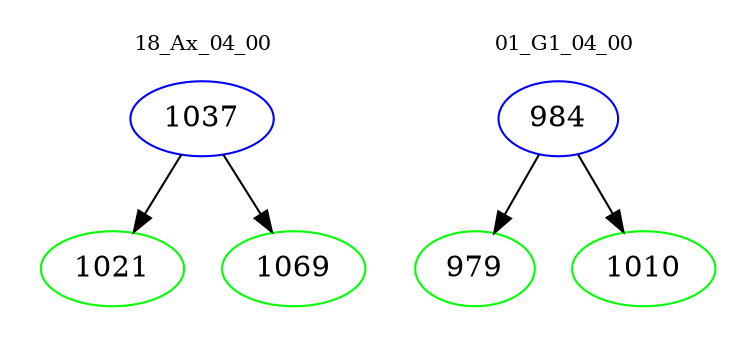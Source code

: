digraph{
subgraph cluster_0 {
color = white
label = "18_Ax_04_00";
fontsize=10;
T0_1037 [label="1037", color="blue"]
T0_1037 -> T0_1021 [color="black"]
T0_1021 [label="1021", color="green"]
T0_1037 -> T0_1069 [color="black"]
T0_1069 [label="1069", color="green"]
}
subgraph cluster_1 {
color = white
label = "01_G1_04_00";
fontsize=10;
T1_984 [label="984", color="blue"]
T1_984 -> T1_979 [color="black"]
T1_979 [label="979", color="green"]
T1_984 -> T1_1010 [color="black"]
T1_1010 [label="1010", color="green"]
}
}
